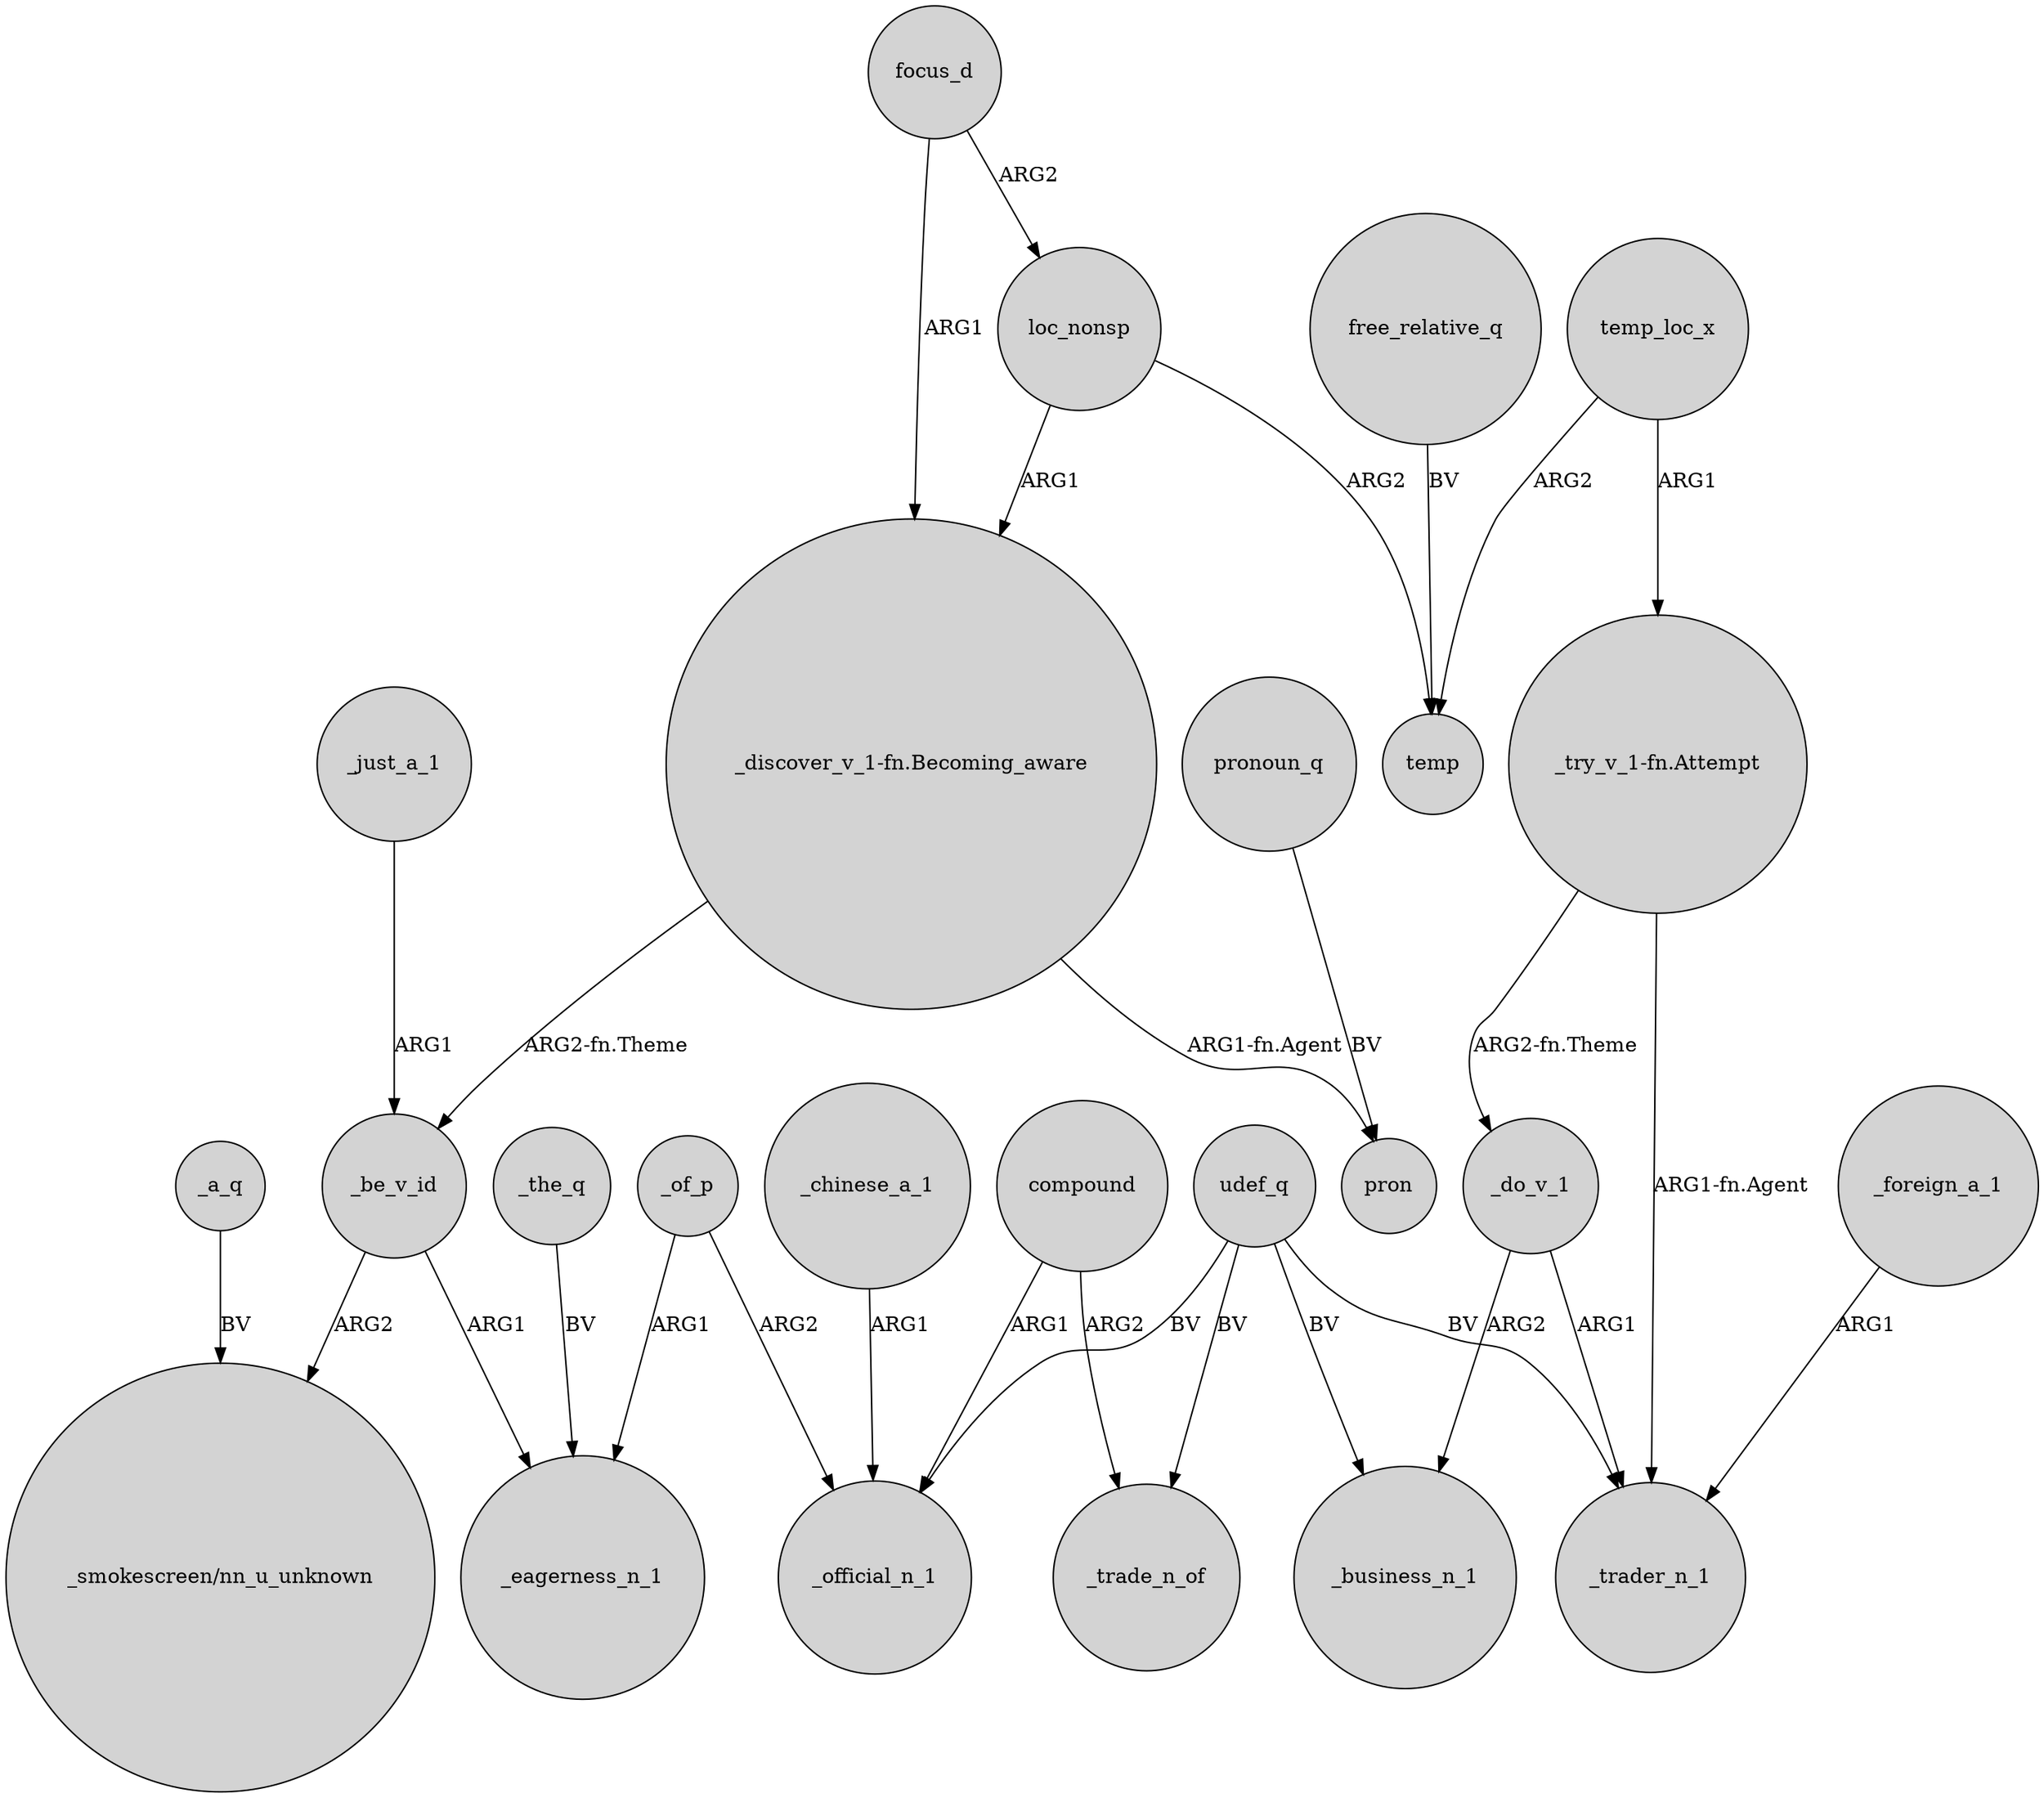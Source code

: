 digraph {
	node [shape=circle style=filled]
	_a_q -> "_smokescreen/nn_u_unknown" [label=BV]
	focus_d -> loc_nonsp [label=ARG2]
	_chinese_a_1 -> _official_n_1 [label=ARG1]
	focus_d -> "_discover_v_1-fn.Becoming_aware" [label=ARG1]
	_the_q -> _eagerness_n_1 [label=BV]
	_of_p -> _official_n_1 [label=ARG2]
	udef_q -> _trade_n_of [label=BV]
	_be_v_id -> _eagerness_n_1 [label=ARG1]
	_just_a_1 -> _be_v_id [label=ARG1]
	udef_q -> _trader_n_1 [label=BV]
	_of_p -> _eagerness_n_1 [label=ARG1]
	"_try_v_1-fn.Attempt" -> _trader_n_1 [label="ARG1-fn.Agent"]
	"_try_v_1-fn.Attempt" -> _do_v_1 [label="ARG2-fn.Theme"]
	pronoun_q -> pron [label=BV]
	temp_loc_x -> temp [label=ARG2]
	loc_nonsp -> temp [label=ARG2]
	udef_q -> _official_n_1 [label=BV]
	compound -> _trade_n_of [label=ARG2]
	loc_nonsp -> "_discover_v_1-fn.Becoming_aware" [label=ARG1]
	_foreign_a_1 -> _trader_n_1 [label=ARG1]
	compound -> _official_n_1 [label=ARG1]
	_do_v_1 -> _business_n_1 [label=ARG2]
	udef_q -> _business_n_1 [label=BV]
	"_discover_v_1-fn.Becoming_aware" -> _be_v_id [label="ARG2-fn.Theme"]
	"_discover_v_1-fn.Becoming_aware" -> pron [label="ARG1-fn.Agent"]
	_be_v_id -> "_smokescreen/nn_u_unknown" [label=ARG2]
	_do_v_1 -> _trader_n_1 [label=ARG1]
	free_relative_q -> temp [label=BV]
	temp_loc_x -> "_try_v_1-fn.Attempt" [label=ARG1]
}
